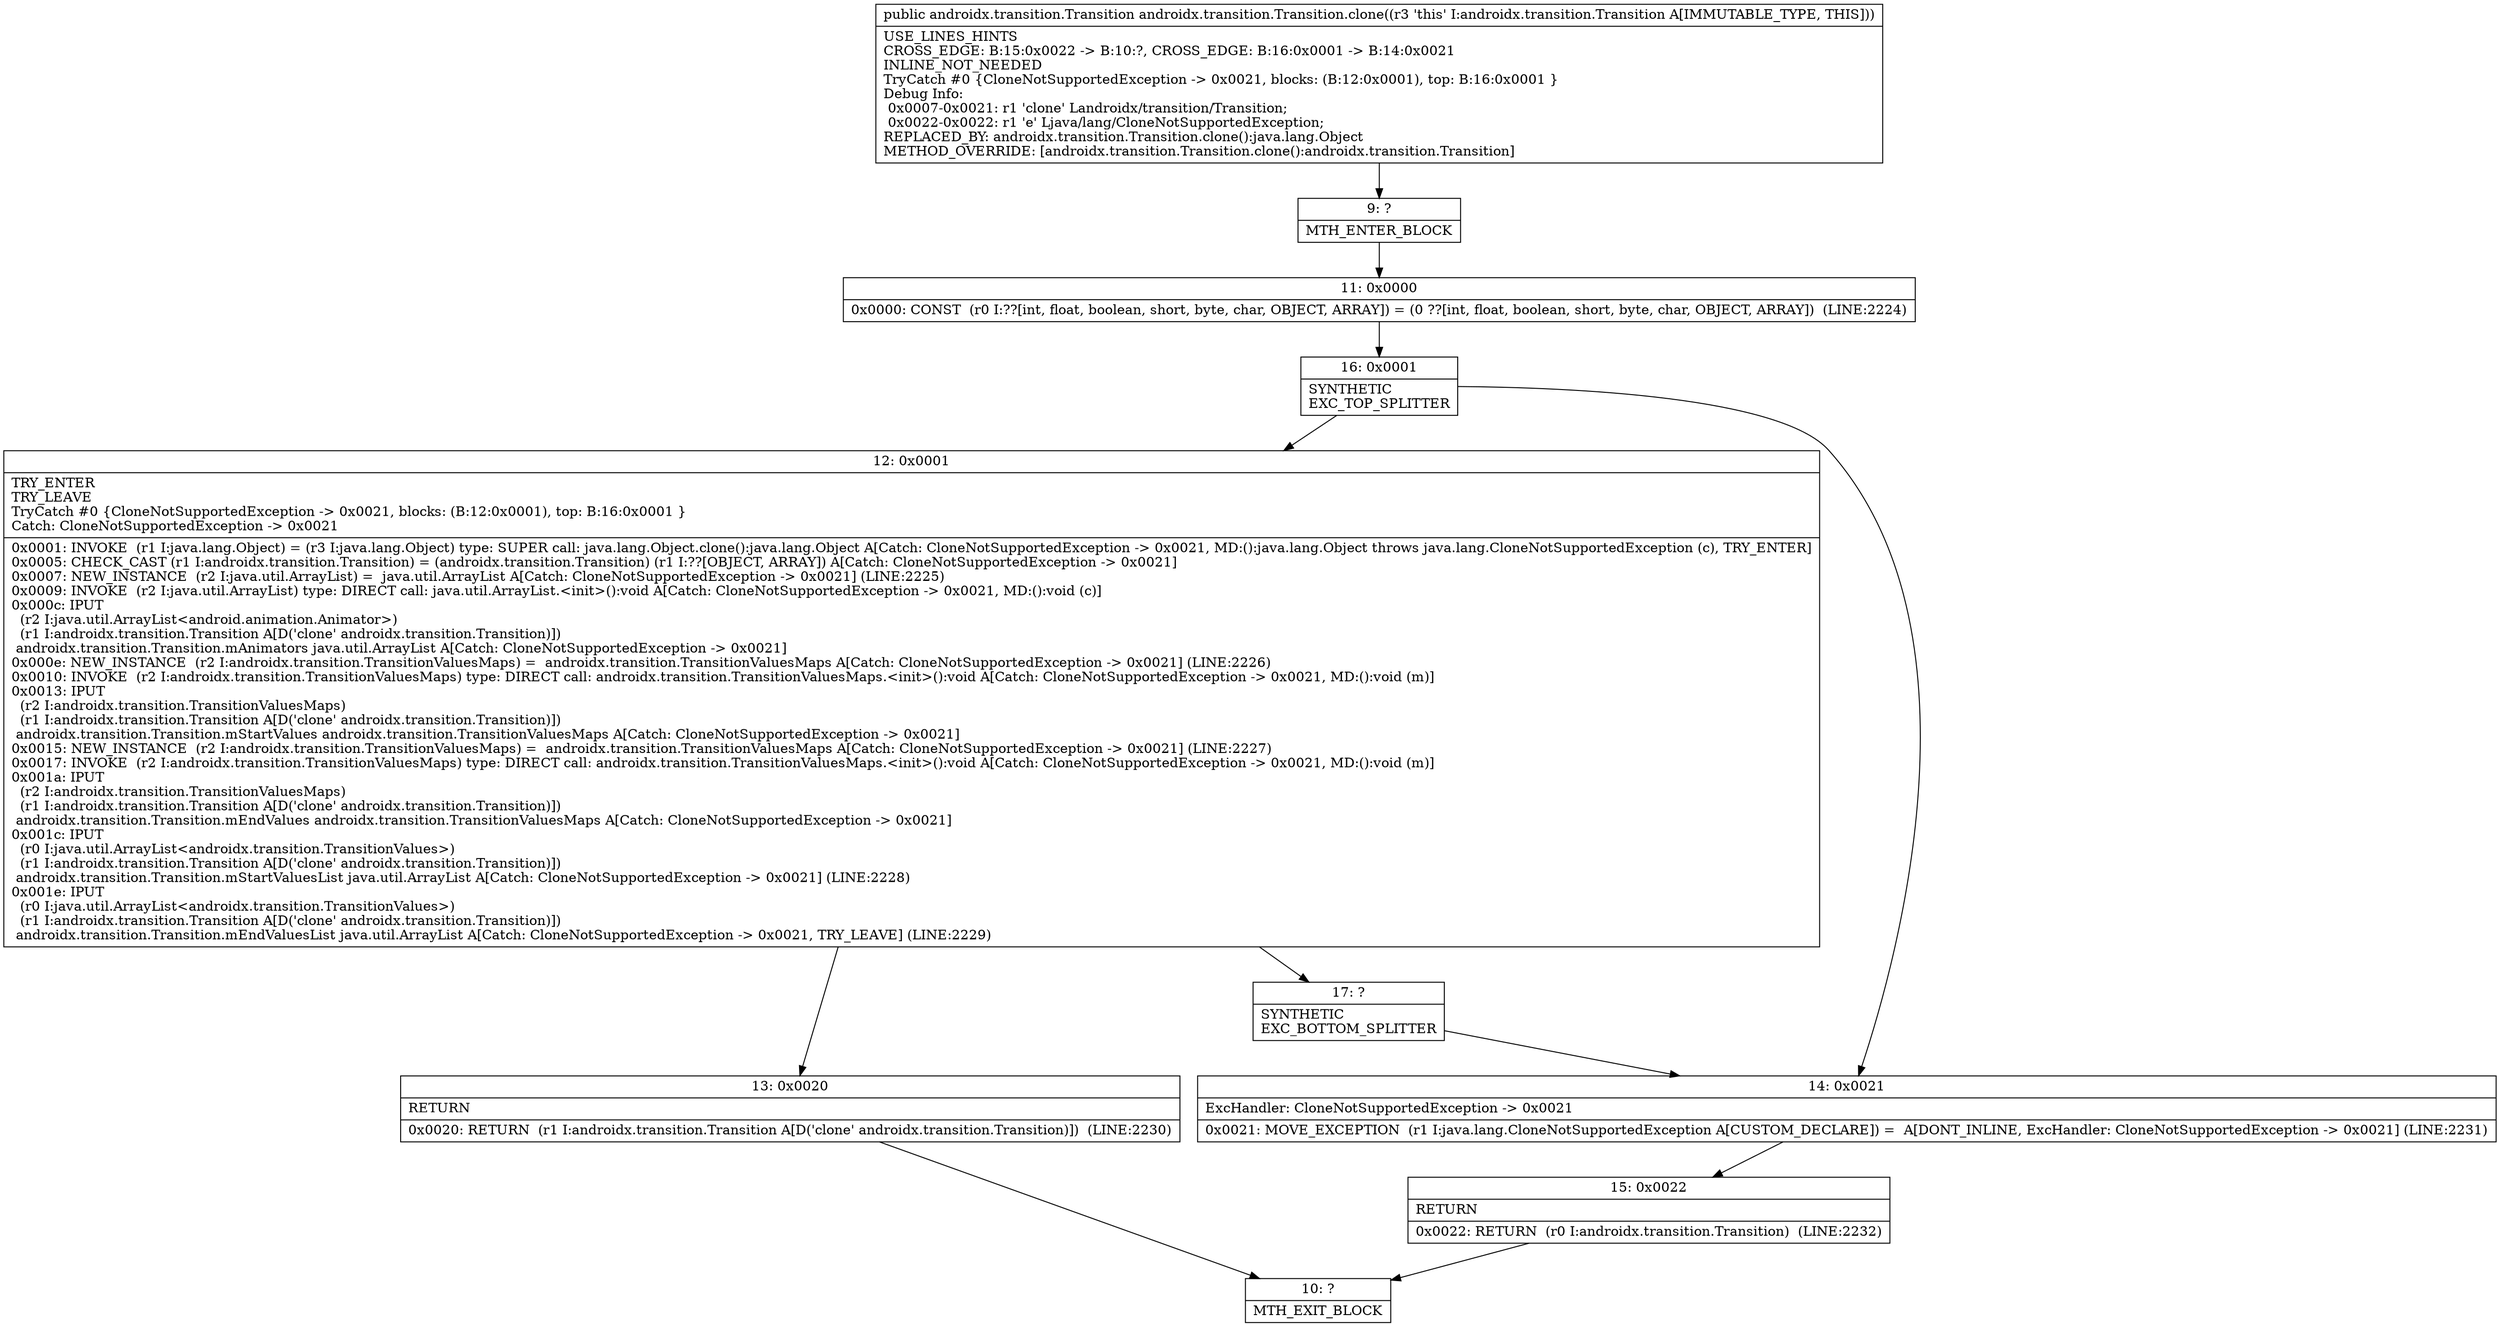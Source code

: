digraph "CFG forandroidx.transition.Transition.clone()Landroidx\/transition\/Transition;" {
Node_9 [shape=record,label="{9\:\ ?|MTH_ENTER_BLOCK\l}"];
Node_11 [shape=record,label="{11\:\ 0x0000|0x0000: CONST  (r0 I:??[int, float, boolean, short, byte, char, OBJECT, ARRAY]) = (0 ??[int, float, boolean, short, byte, char, OBJECT, ARRAY])  (LINE:2224)\l}"];
Node_16 [shape=record,label="{16\:\ 0x0001|SYNTHETIC\lEXC_TOP_SPLITTER\l}"];
Node_12 [shape=record,label="{12\:\ 0x0001|TRY_ENTER\lTRY_LEAVE\lTryCatch #0 \{CloneNotSupportedException \-\> 0x0021, blocks: (B:12:0x0001), top: B:16:0x0001 \}\lCatch: CloneNotSupportedException \-\> 0x0021\l|0x0001: INVOKE  (r1 I:java.lang.Object) = (r3 I:java.lang.Object) type: SUPER call: java.lang.Object.clone():java.lang.Object A[Catch: CloneNotSupportedException \-\> 0x0021, MD:():java.lang.Object throws java.lang.CloneNotSupportedException (c), TRY_ENTER]\l0x0005: CHECK_CAST (r1 I:androidx.transition.Transition) = (androidx.transition.Transition) (r1 I:??[OBJECT, ARRAY]) A[Catch: CloneNotSupportedException \-\> 0x0021]\l0x0007: NEW_INSTANCE  (r2 I:java.util.ArrayList) =  java.util.ArrayList A[Catch: CloneNotSupportedException \-\> 0x0021] (LINE:2225)\l0x0009: INVOKE  (r2 I:java.util.ArrayList) type: DIRECT call: java.util.ArrayList.\<init\>():void A[Catch: CloneNotSupportedException \-\> 0x0021, MD:():void (c)]\l0x000c: IPUT  \l  (r2 I:java.util.ArrayList\<android.animation.Animator\>)\l  (r1 I:androidx.transition.Transition A[D('clone' androidx.transition.Transition)])\l androidx.transition.Transition.mAnimators java.util.ArrayList A[Catch: CloneNotSupportedException \-\> 0x0021]\l0x000e: NEW_INSTANCE  (r2 I:androidx.transition.TransitionValuesMaps) =  androidx.transition.TransitionValuesMaps A[Catch: CloneNotSupportedException \-\> 0x0021] (LINE:2226)\l0x0010: INVOKE  (r2 I:androidx.transition.TransitionValuesMaps) type: DIRECT call: androidx.transition.TransitionValuesMaps.\<init\>():void A[Catch: CloneNotSupportedException \-\> 0x0021, MD:():void (m)]\l0x0013: IPUT  \l  (r2 I:androidx.transition.TransitionValuesMaps)\l  (r1 I:androidx.transition.Transition A[D('clone' androidx.transition.Transition)])\l androidx.transition.Transition.mStartValues androidx.transition.TransitionValuesMaps A[Catch: CloneNotSupportedException \-\> 0x0021]\l0x0015: NEW_INSTANCE  (r2 I:androidx.transition.TransitionValuesMaps) =  androidx.transition.TransitionValuesMaps A[Catch: CloneNotSupportedException \-\> 0x0021] (LINE:2227)\l0x0017: INVOKE  (r2 I:androidx.transition.TransitionValuesMaps) type: DIRECT call: androidx.transition.TransitionValuesMaps.\<init\>():void A[Catch: CloneNotSupportedException \-\> 0x0021, MD:():void (m)]\l0x001a: IPUT  \l  (r2 I:androidx.transition.TransitionValuesMaps)\l  (r1 I:androidx.transition.Transition A[D('clone' androidx.transition.Transition)])\l androidx.transition.Transition.mEndValues androidx.transition.TransitionValuesMaps A[Catch: CloneNotSupportedException \-\> 0x0021]\l0x001c: IPUT  \l  (r0 I:java.util.ArrayList\<androidx.transition.TransitionValues\>)\l  (r1 I:androidx.transition.Transition A[D('clone' androidx.transition.Transition)])\l androidx.transition.Transition.mStartValuesList java.util.ArrayList A[Catch: CloneNotSupportedException \-\> 0x0021] (LINE:2228)\l0x001e: IPUT  \l  (r0 I:java.util.ArrayList\<androidx.transition.TransitionValues\>)\l  (r1 I:androidx.transition.Transition A[D('clone' androidx.transition.Transition)])\l androidx.transition.Transition.mEndValuesList java.util.ArrayList A[Catch: CloneNotSupportedException \-\> 0x0021, TRY_LEAVE] (LINE:2229)\l}"];
Node_13 [shape=record,label="{13\:\ 0x0020|RETURN\l|0x0020: RETURN  (r1 I:androidx.transition.Transition A[D('clone' androidx.transition.Transition)])  (LINE:2230)\l}"];
Node_10 [shape=record,label="{10\:\ ?|MTH_EXIT_BLOCK\l}"];
Node_17 [shape=record,label="{17\:\ ?|SYNTHETIC\lEXC_BOTTOM_SPLITTER\l}"];
Node_14 [shape=record,label="{14\:\ 0x0021|ExcHandler: CloneNotSupportedException \-\> 0x0021\l|0x0021: MOVE_EXCEPTION  (r1 I:java.lang.CloneNotSupportedException A[CUSTOM_DECLARE]) =  A[DONT_INLINE, ExcHandler: CloneNotSupportedException \-\> 0x0021] (LINE:2231)\l}"];
Node_15 [shape=record,label="{15\:\ 0x0022|RETURN\l|0x0022: RETURN  (r0 I:androidx.transition.Transition)  (LINE:2232)\l}"];
MethodNode[shape=record,label="{public androidx.transition.Transition androidx.transition.Transition.clone((r3 'this' I:androidx.transition.Transition A[IMMUTABLE_TYPE, THIS]))  | USE_LINES_HINTS\lCROSS_EDGE: B:15:0x0022 \-\> B:10:?, CROSS_EDGE: B:16:0x0001 \-\> B:14:0x0021\lINLINE_NOT_NEEDED\lTryCatch #0 \{CloneNotSupportedException \-\> 0x0021, blocks: (B:12:0x0001), top: B:16:0x0001 \}\lDebug Info:\l  0x0007\-0x0021: r1 'clone' Landroidx\/transition\/Transition;\l  0x0022\-0x0022: r1 'e' Ljava\/lang\/CloneNotSupportedException;\lREPLACED_BY: androidx.transition.Transition.clone():java.lang.Object\lMETHOD_OVERRIDE: [androidx.transition.Transition.clone():androidx.transition.Transition]\l}"];
MethodNode -> Node_9;Node_9 -> Node_11;
Node_11 -> Node_16;
Node_16 -> Node_12;
Node_16 -> Node_14;
Node_12 -> Node_13;
Node_12 -> Node_17;
Node_13 -> Node_10;
Node_17 -> Node_14;
Node_14 -> Node_15;
Node_15 -> Node_10;
}

